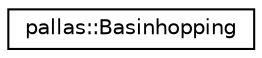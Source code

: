 digraph "Graphical Class Hierarchy"
{
  edge [fontname="Helvetica",fontsize="10",labelfontname="Helvetica",labelfontsize="10"];
  node [fontname="Helvetica",fontsize="10",shape=record];
  rankdir="LR";
  Node1 [label="pallas::Basinhopping",height=0.2,width=0.4,color="black", fillcolor="white", style="filled",URL="$classpallas_1_1_basinhopping.html",tooltip="Minimizes an objective function by sequentially hopping between minima in the objective&#39;s energy land..."];
}
